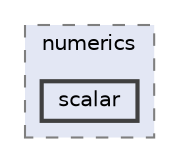 digraph "SU2_CFD/include/numerics/scalar"
{
 // LATEX_PDF_SIZE
  bgcolor="transparent";
  edge [fontname=Helvetica,fontsize=10,labelfontname=Helvetica,labelfontsize=10];
  node [fontname=Helvetica,fontsize=10,shape=box,height=0.2,width=0.4];
  compound=true
  subgraph clusterdir_756791f5376667f4032d4a9f45c7494c {
    graph [ bgcolor="#e3e7f4", pencolor="grey50", label="numerics", fontname=Helvetica,fontsize=10 style="filled,dashed", URL="dir_756791f5376667f4032d4a9f45c7494c.html",tooltip=""]
  dir_df71765b1aee806f42cd677f7b22aec8 [label="scalar", fillcolor="#e3e7f4", color="grey25", style="filled,bold", URL="dir_df71765b1aee806f42cd677f7b22aec8.html",tooltip=""];
  }
}
